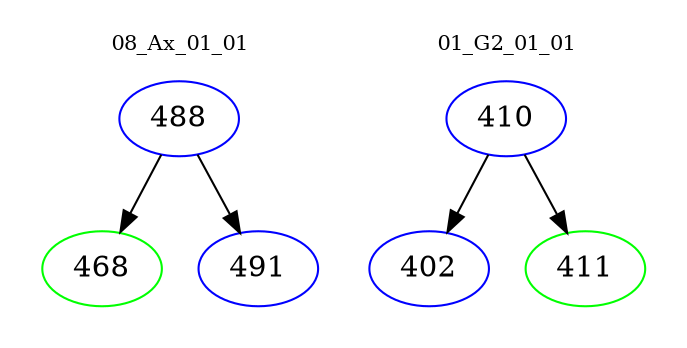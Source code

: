 digraph{
subgraph cluster_0 {
color = white
label = "08_Ax_01_01";
fontsize=10;
T0_488 [label="488", color="blue"]
T0_488 -> T0_468 [color="black"]
T0_468 [label="468", color="green"]
T0_488 -> T0_491 [color="black"]
T0_491 [label="491", color="blue"]
}
subgraph cluster_1 {
color = white
label = "01_G2_01_01";
fontsize=10;
T1_410 [label="410", color="blue"]
T1_410 -> T1_402 [color="black"]
T1_402 [label="402", color="blue"]
T1_410 -> T1_411 [color="black"]
T1_411 [label="411", color="green"]
}
}
